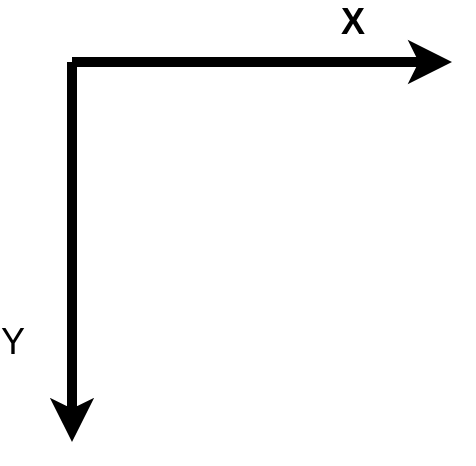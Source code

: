 <mxfile version="20.6.0" type="device"><diagram id="_aUD2iW5L2r7vgH9-VNB" name="Page-1"><mxGraphModel dx="1142" dy="734" grid="1" gridSize="10" guides="1" tooltips="1" connect="1" arrows="1" fold="1" page="1" pageScale="1" pageWidth="827" pageHeight="1169" math="0" shadow="0"><root><mxCell id="0"/><mxCell id="1" parent="0"/><mxCell id="5ToNVMSTEDfvqS3JlGFO-3" value="" style="endArrow=classic;html=1;rounded=0;strokeWidth=5;" edge="1" parent="1"><mxGeometry width="50" height="50" relative="1" as="geometry"><mxPoint x="360" y="210" as="sourcePoint"/><mxPoint x="360" y="400" as="targetPoint"/></mxGeometry></mxCell><mxCell id="5ToNVMSTEDfvqS3JlGFO-6" value="Y" style="edgeLabel;html=1;align=center;verticalAlign=middle;resizable=0;points=[];fontSize=18;" vertex="1" connectable="0" parent="5ToNVMSTEDfvqS3JlGFO-3"><mxGeometry x="0.284" relative="1" as="geometry"><mxPoint x="-30" y="18" as="offset"/></mxGeometry></mxCell><mxCell id="5ToNVMSTEDfvqS3JlGFO-4" value="" style="endArrow=classic;html=1;rounded=0;strokeWidth=5;" edge="1" parent="1"><mxGeometry width="50" height="50" relative="1" as="geometry"><mxPoint x="360" y="210" as="sourcePoint"/><mxPoint x="550" y="210" as="targetPoint"/></mxGeometry></mxCell><mxCell id="5ToNVMSTEDfvqS3JlGFO-5" value="&lt;font style=&quot;font-size: 18px;&quot;&gt;&lt;b&gt;X&lt;/b&gt;&lt;/font&gt;" style="edgeLabel;html=1;align=center;verticalAlign=middle;resizable=0;points=[];" vertex="1" connectable="0" parent="5ToNVMSTEDfvqS3JlGFO-4"><mxGeometry x="0.316" relative="1" as="geometry"><mxPoint x="15" y="-20" as="offset"/></mxGeometry></mxCell></root></mxGraphModel></diagram></mxfile>